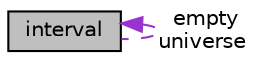 digraph "interval"
{
 // LATEX_PDF_SIZE
  edge [fontname="Helvetica",fontsize="10",labelfontname="Helvetica",labelfontsize="10"];
  node [fontname="Helvetica",fontsize="10",shape=record];
  Node1 [label="interval",height=0.2,width=0.4,color="black", fillcolor="grey75", style="filled", fontcolor="black",tooltip="Represents a numerical range with a minimum and maximum value."];
  Node1 -> Node1 [dir="back",color="darkorchid3",fontsize="10",style="dashed",label=" empty\nuniverse" ,fontname="Helvetica"];
}
